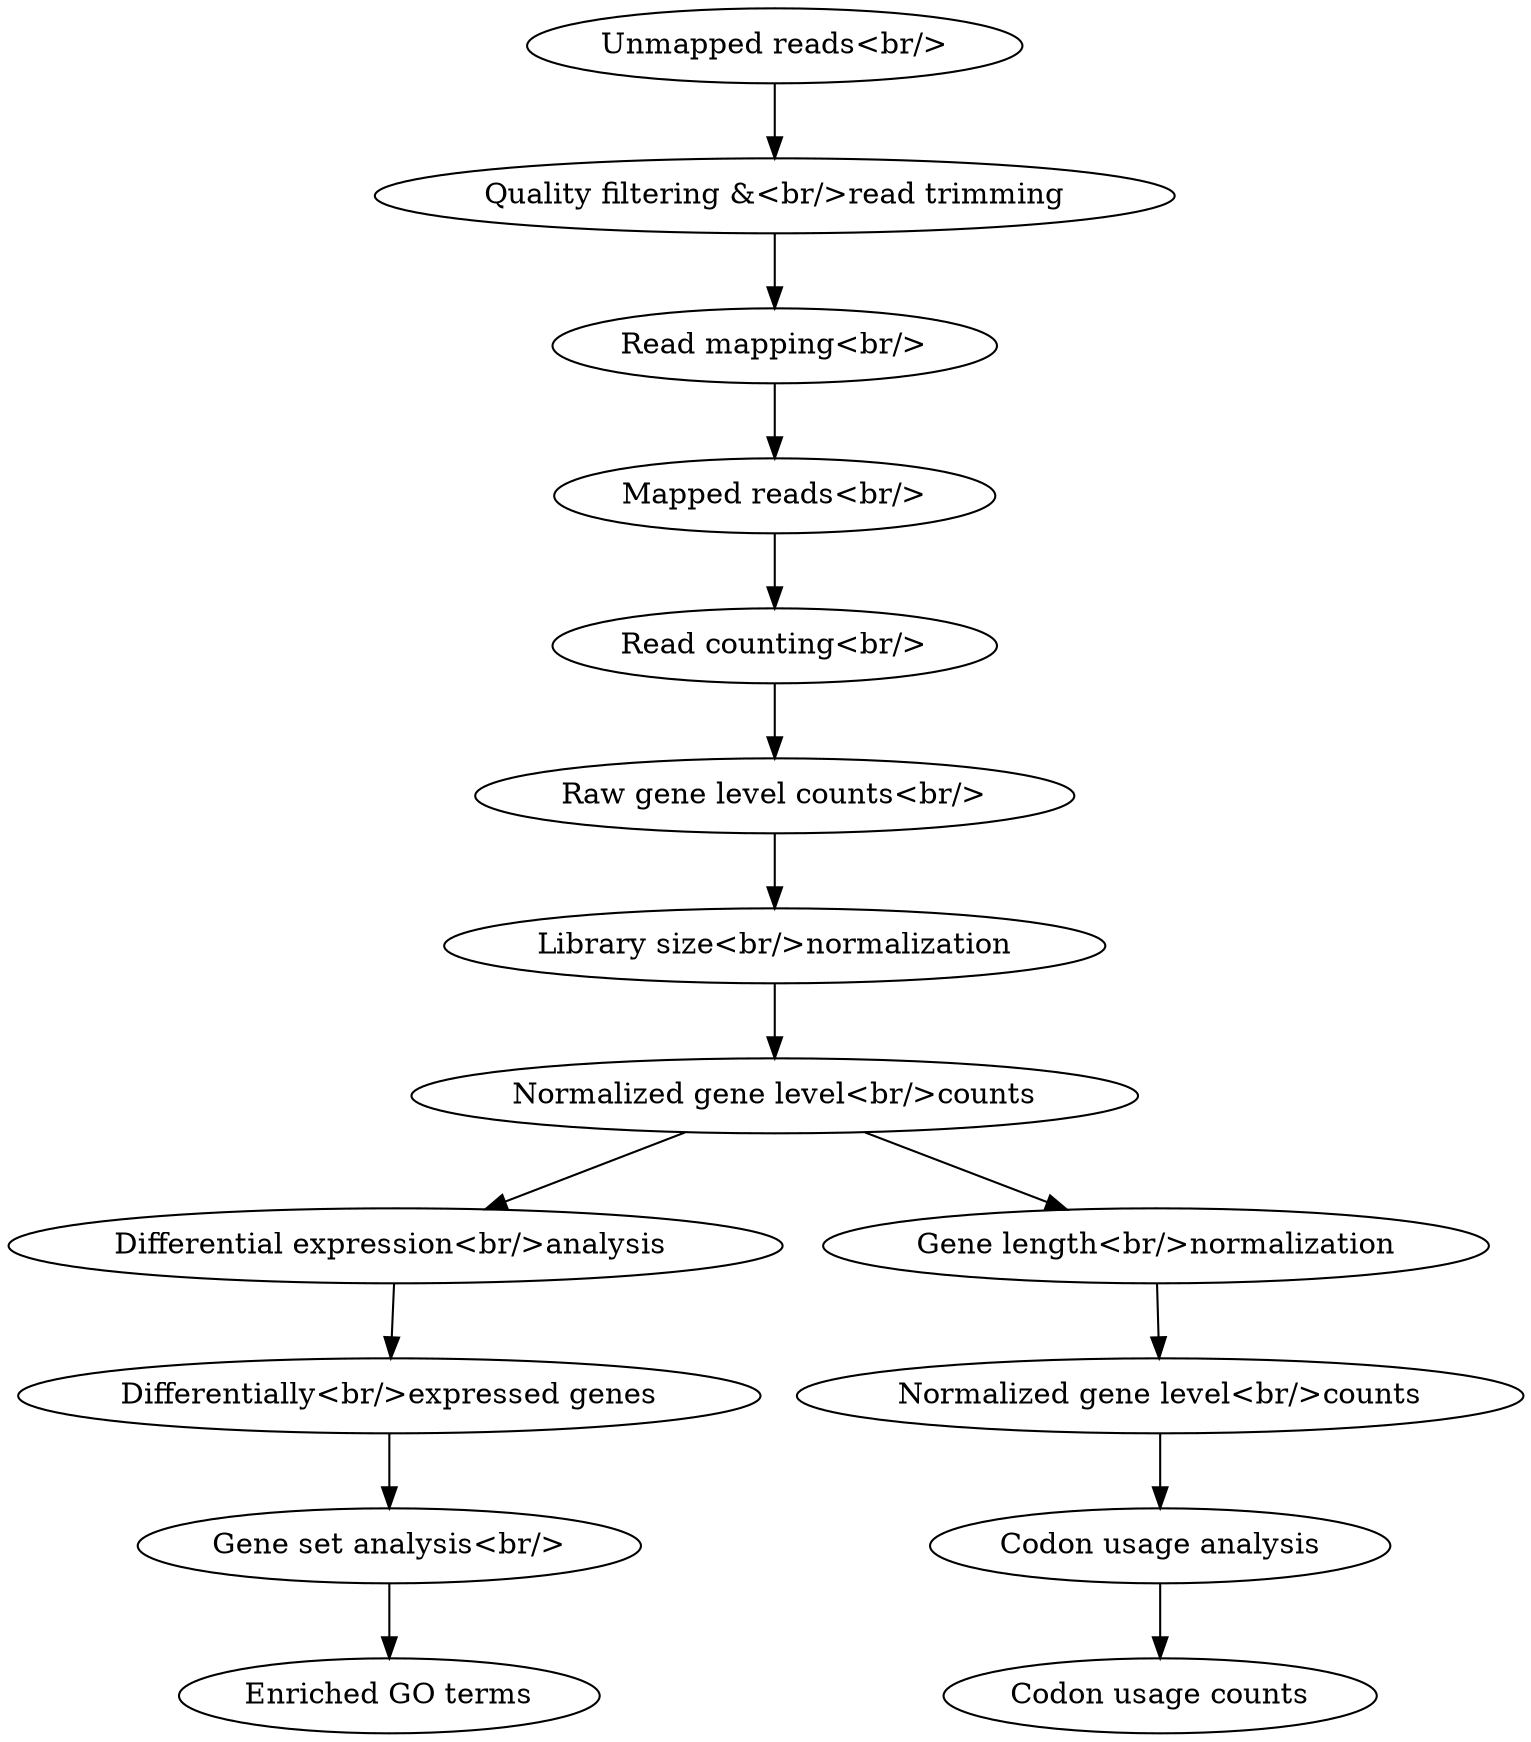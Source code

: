 digraph RNAseq {
    unmapped_reads [type=data, label="Unmapped reads<br/>" hint="Fastq"]
    qual_filtering [type=process, label="Quality filtering &amp;<br/>read trimming"]
    read_mapping [type=process, label="Read mapping<br/>" hint="TopHat2"]
    mapped_reads [type=data, label="Mapped reads<br/>", hint="BAM"]
    read_counting [type=process, label="Read counting<br/>", hint="HTSeq-count"]
    raw_counts [type=data, label="Raw gene level counts<br/>", hint="TSV"]
    sf_normalization [type=process, label="Library size<br/>normalization"]
    sf_counts [type=data, label="Normalized gene level<br/>counts"]

    de [type=process, label="Differential expression<br/>analysis " hint="DESeq"]
    de_genes [type=data, label="Differentially<br/>expressed genes"]
    go [type=process, label="Gene set analysis<br/>" hint="Piano"]
    go_terms [type=data, label="Enriched GO terms"]

    gs_normalization [type=process, label="Gene length<br/>normalization"]
    gs_counts [type=data, label="Normalized gene level<br/>counts"]
    cu [type=process, label="Codon usage analysis"]
    cu_counts [type=data, label="Codon usage counts"]

    unmapped_reads ->
    qual_filtering ->
    read_mapping ->
    mapped_reads ->
    read_counting ->
    raw_counts ->
    sf_normalization ->
    sf_counts;

    sf_counts -> de -> de_genes -> go -> go_terms;

    sf_counts -> gs_normalization -> gs_counts -> cu -> cu_counts;
}

